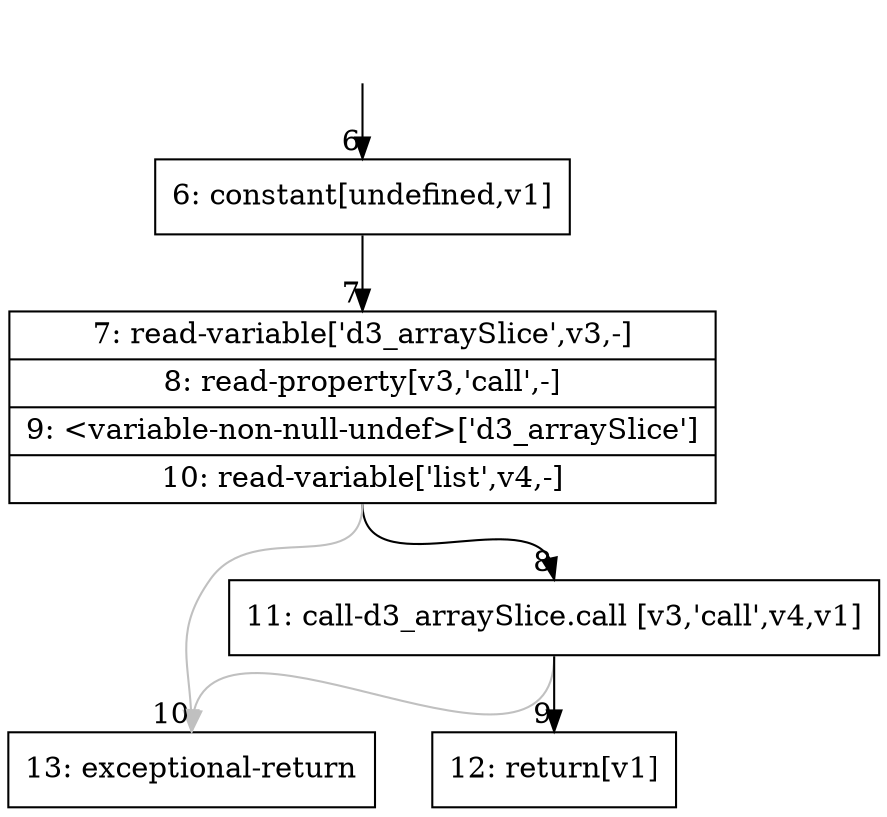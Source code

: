 digraph {
rankdir="TD"
BB_entry2[shape=none,label=""];
BB_entry2 -> BB6 [tailport=s, headport=n, headlabel="    6"]
BB6 [shape=record label="{6: constant[undefined,v1]}" ] 
BB6 -> BB7 [tailport=s, headport=n, headlabel="      7"]
BB7 [shape=record label="{7: read-variable['d3_arraySlice',v3,-]|8: read-property[v3,'call',-]|9: \<variable-non-null-undef\>['d3_arraySlice']|10: read-variable['list',v4,-]}" ] 
BB7 -> BB8 [tailport=s, headport=n, headlabel="      8"]
BB7 -> BB10 [tailport=s, headport=n, color=gray, headlabel="      10"]
BB8 [shape=record label="{11: call-d3_arraySlice.call [v3,'call',v4,v1]}" ] 
BB8 -> BB9 [tailport=s, headport=n, headlabel="      9"]
BB8 -> BB10 [tailport=s, headport=n, color=gray]
BB9 [shape=record label="{12: return[v1]}" ] 
BB10 [shape=record label="{13: exceptional-return}" ] 
//#$~ 6
}
